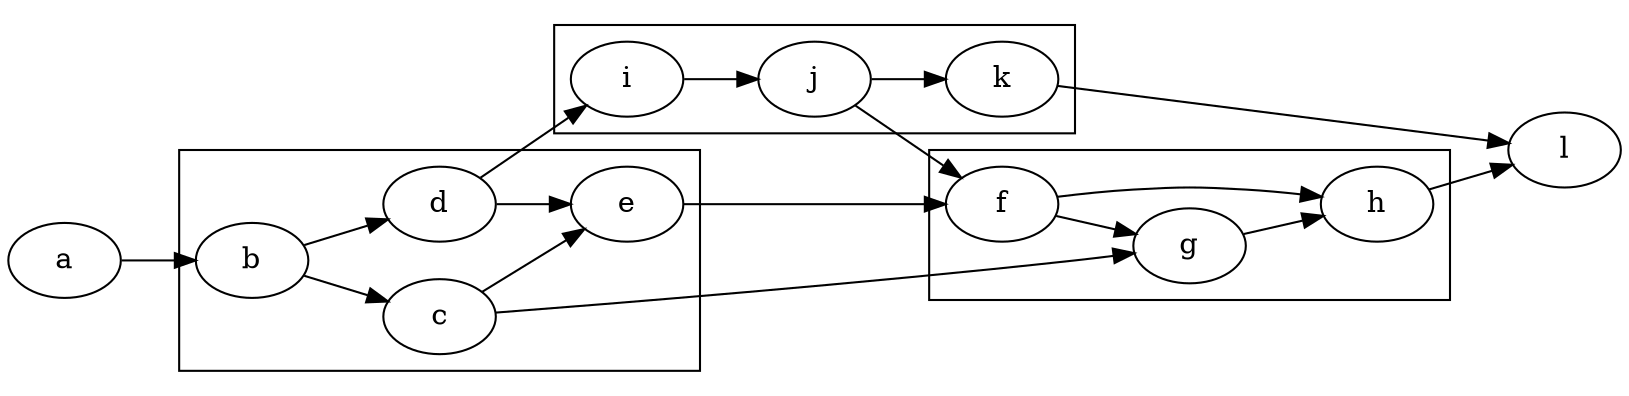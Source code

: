 //
// episodic_gameplay.dot
//
// Created on 04-12-2020 by penaz
//
digraph episodic_gameplay {
    rankdir="LR";
    a -> b;
    subgraph cluster1{
        compound=true;
        b -> c;
        b -> d;
        c -> e;
        d -> e;
    }
    subgraph cluster2{
        e -> f;
        f -> g;
        g -> h;
        f -> h;
        c -> g;
    }
    subgraph cluster3{
        d -> i;
        i -> j;
        j -> k;
        j -> f;
    }
    k -> l;
    h -> l;
}
